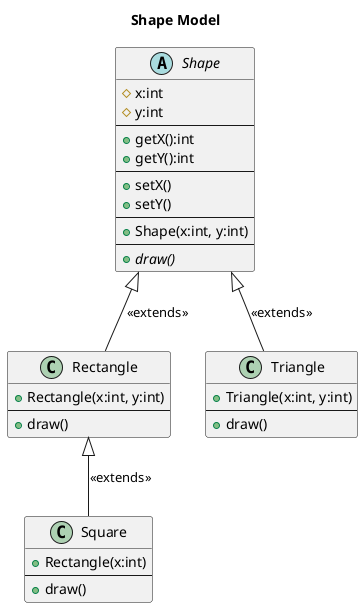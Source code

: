 @startuml Abstract Class
title Shape Model

abstract class Shape {
    #x:int
    #y:int
    --
    +getX():int
    +getY():int
    --
    +setX()
    +setY()
    --
    +Shape(x:int, y:int)
    --
    +{abstract}draw()
}

class Triangle {
    +Triangle(x:int, y:int)
    --
    +draw()
}

class Rectangle {
    +Rectangle(x:int, y:int)
    --
    +draw()
}

class Square {
    +Rectangle(x:int)
    --
    +draw()
}

Triangle -up-|> Shape : <<extends>>
Rectangle -up-|> Shape : <<extends>>
Square -up-|> Rectangle : <<extends>>

hide empty members
@enduml